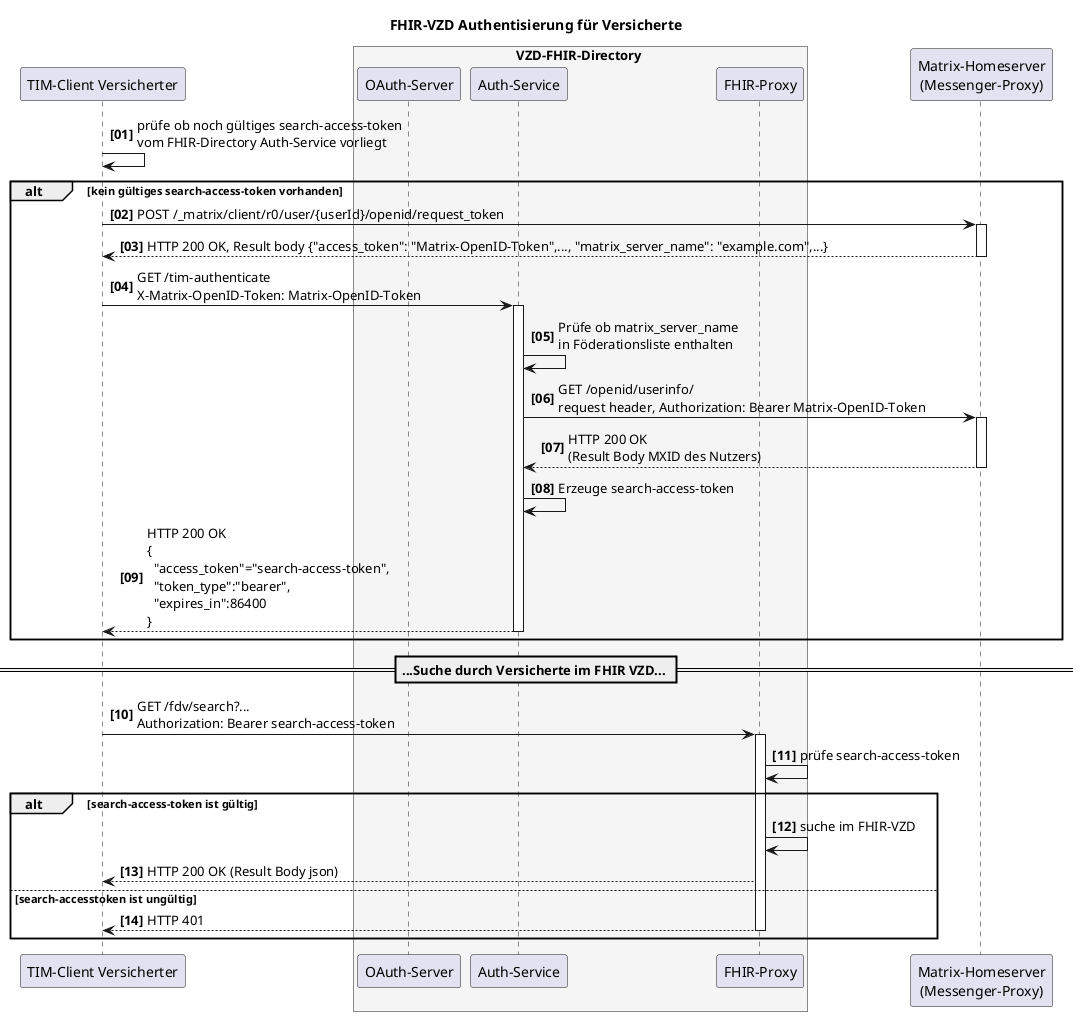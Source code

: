 @startuml
autonumber 1 1 "<b>[00]"
title "FHIR-VZD Authentisierung für Versicherte"

participant VClient as "TIM-Client Versicherter"

box VZD-FHIR-Directory #WhiteSmoke
    participant "OAuth-Server" as VzdOAuth
    participant "Auth-Service" as VzdAuth
    participant fp as "FHIR-Proxy"
end box

participant hs as "Matrix-Homeserver\n(Messenger-Proxy)"

VClient-> VClient: prüfe ob noch gültiges search-access-token\nvom FHIR-Directory Auth-Service vorliegt

alt kein gültiges search-access-token vorhanden
   VClient-> hs: POST /_matrix/client/r0/user/{userId}/openid/request_token
   activate hs
   hs --> VClient: HTTP 200 OK, Result body {"access_token": "Matrix-OpenID-Token",..., "matrix_server_name": "example.com",...}
   deactivate hs

   VClient->VzdAuth++: GET /tim-authenticate \nX-Matrix-OpenID-Token: Matrix-OpenID-Token

   VzdAuth-> VzdAuth: Prüfe ob matrix_server_name\nin Föderationsliste enthalten
   VzdAuth-> hs: GET /openid/userinfo/\nrequest header, Authorization: Bearer Matrix-OpenID-Token
   activate hs
   hs --> VzdAuth: HTTP 200 OK\n(Result Body MXID des Nutzers)
   deactivate hs
   VzdAuth->VzdAuth: Erzeuge search-access-token
   VzdAuth--> VClient: HTTP 200 OK\n{\n  "access_token"="search-access-token",\n  "token_type":"bearer",\n  "expires_in":86400\n}
   deactivate VzdAuth

end

== ...Suche durch Versicherte im FHIR VZD... ==

VClient -> fp: GET /fdv/search?...\nAuthorization: Bearer search-access-token
activate fp
fp -> fp: prüfe search-access-token

alt search-access-token ist gültig
   fp -> fp: suche im FHIR-VZD
   fp --> VClient : HTTP 200 OK (Result Body json)
 else search-accesstoken ist ungültig
   fp --> VClient : HTTP 401
   deactivate fp
end

@enduml
